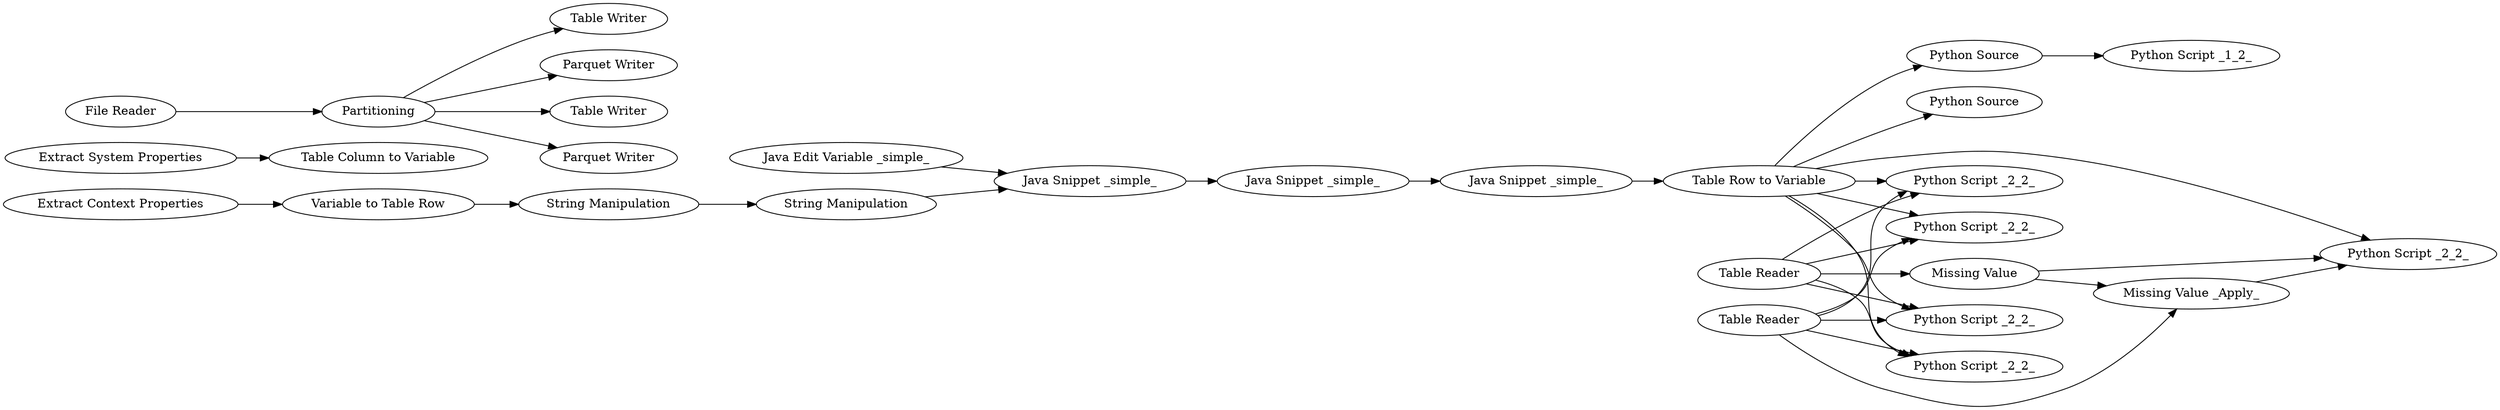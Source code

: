 digraph {
	53 -> 73
	53 -> 74
	3 -> 50
	7 -> 51
	53 -> 75
	72 -> 244
	63 -> 73
	63 -> 74
	54 -> 53
	52 -> 54
	67 -> 65
	53 -> 76
	53 -> 78
	63 -> 76
	55 -> 46
	46 -> 52
	63 -> 82
	53 -> 244
	72 -> 83
	53 -> 79
	63 -> 244
	83 -> 75
	72 -> 73
	72 -> 74
	82 -> 83
	50 -> 48
	67 -> 69
	48 -> 47
	1 -> 67
	67 -> 64
	67 -> 71
	79 -> 81
	47 -> 46
	72 -> 76
	82 -> 75
	55 [label="Java Edit Variable _simple_"]
	7 [label="Extract System Properties"]
	79 [label="Python Source"]
	74 [label="Python Script _2_2_"]
	3 [label="Extract Context Properties"]
	78 [label="Python Source"]
	64 [label="Table Writer"]
	51 [label="Table Column to Variable"]
	54 [label="Java Snippet _simple_"]
	75 [label="Python Script _2_2_"]
	48 [label="String Manipulation"]
	50 [label="Variable to Table Row"]
	1 [label="File Reader"]
	53 [label="Table Row to Variable"]
	244 [label="Python Script _2_2_"]
	67 [label=Partitioning]
	72 [label="Table Reader"]
	47 [label="String Manipulation"]
	63 [label="Table Reader"]
	76 [label="Python Script _2_2_"]
	83 [label="Missing Value _Apply_"]
	81 [label="Python Script _1_2_"]
	82 [label="Missing Value"]
	65 [label="Table Writer"]
	71 [label="Parquet Writer"]
	69 [label="Parquet Writer"]
	46 [label="Java Snippet _simple_"]
	52 [label="Java Snippet _simple_"]
	73 [label="Python Script _2_2_"]
	rankdir=LR
}
